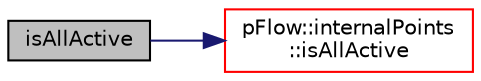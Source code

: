 digraph "isAllActive"
{
 // LATEX_PDF_SIZE
  edge [fontname="Helvetica",fontsize="10",labelfontname="Helvetica",labelfontsize="10"];
  node [fontname="Helvetica",fontsize="10",shape=record];
  rankdir="LR";
  Node1 [label="isAllActive",height=0.2,width=0.4,color="black", fillcolor="grey75", style="filled", fontcolor="black",tooltip=" "];
  Node1 -> Node2 [color="midnightblue",fontsize="10",style="solid",fontname="Helvetica"];
  Node2 [label="pFlow::internalPoints\l::isAllActive",height=0.2,width=0.4,color="red", fillcolor="white", style="filled",URL="$classpFlow_1_1internalPoints.html#a56656d26e43a5de9dd4dad90b67b243d",tooltip=" "];
}
